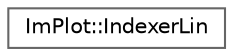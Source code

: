 digraph "Graphical Class Hierarchy"
{
 // LATEX_PDF_SIZE
  bgcolor="transparent";
  edge [fontname=Helvetica,fontsize=10,labelfontname=Helvetica,labelfontsize=10];
  node [fontname=Helvetica,fontsize=10,shape=box,height=0.2,width=0.4];
  rankdir="LR";
  Node0 [id="Node000000",label="ImPlot::IndexerLin",height=0.2,width=0.4,color="grey40", fillcolor="white", style="filled",URL="$structImPlot_1_1IndexerLin.html",tooltip=" "];
}
